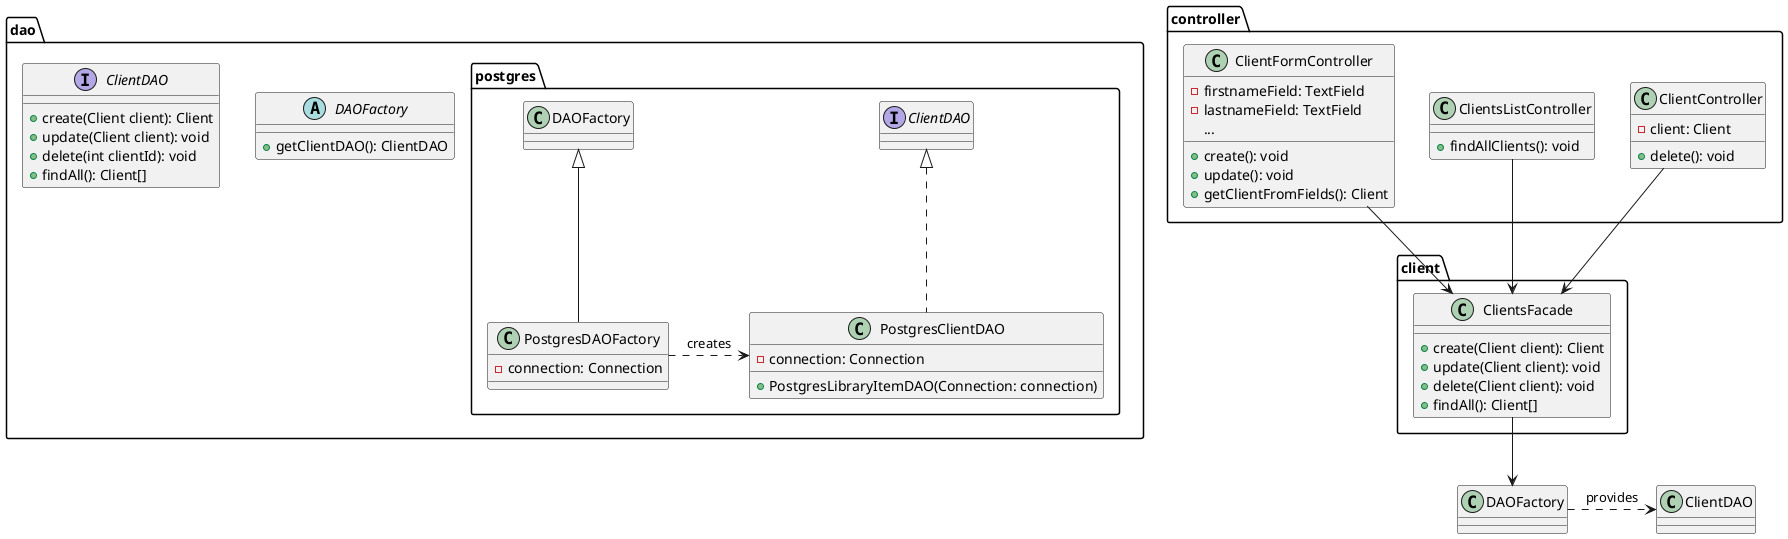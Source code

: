 @startuml

package controller {

  class ClientFormController {
    -firstnameField: TextField
    -lastnameField: TextField
    ...
    +create(): void
    +update(): void
    +getClientFromFields(): Client
  }

  class ClientsListController {
    +findAllClients(): void
  }

  class ClientController {
    -client: Client

    +delete(): void
  }

}

package client {

  class ClientsFacade {

    +create(Client client): Client
    +update(Client client): void
    +delete(Client client): void
    +findAll(): Client[]

  }

}

package dao {

  abstract class DAOFactory {
    +getClientDAO(): ClientDAO
  }

  interface ClientDAO {
    +create(Client client): Client
    +update(Client client): void
    +delete(int clientId): void
    +findAll(): Client[]
  }

  package postgres {

    class PostgresClientDAO implements ClientDAO {
      -connection: Connection
      +PostgresLibraryItemDAO(Connection: connection)
    }

    class PostgresDAOFactory extends DAOFactory {
      -connection: Connection
    }

  }

}

PostgresDAOFactory .> PostgresClientDAO : "creates"
DAOFactory .> ClientDAO : "provides"

' Inter-packages relations

ClientFormController -down-> ClientsFacade
ClientsListController -down-> ClientsFacade
ClientController -down-> ClientsFacade

ClientsFacade -down-> DAOFactory

@enduml
